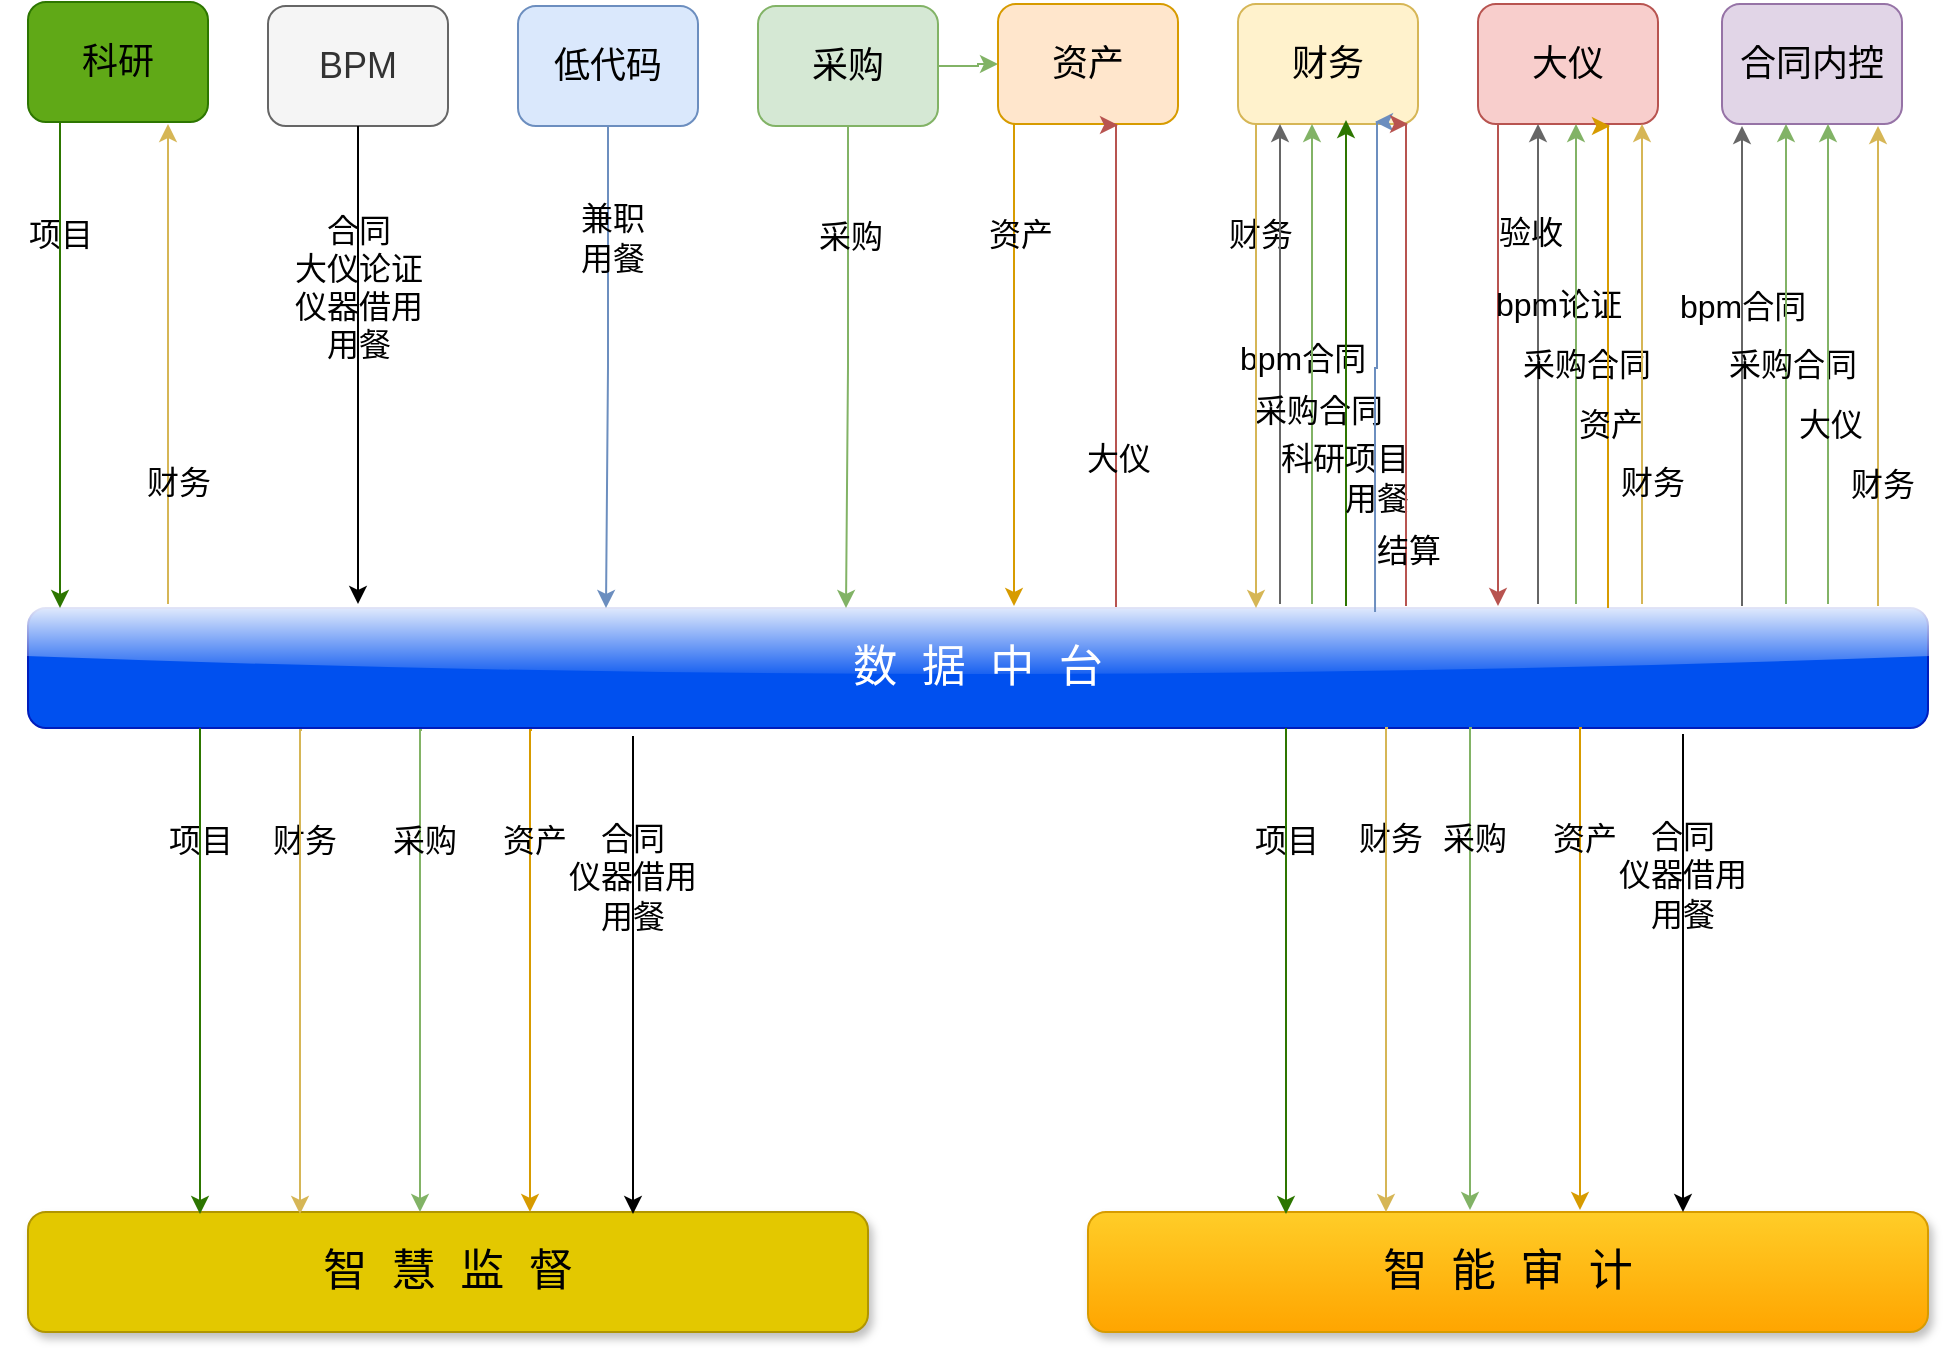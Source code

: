 <mxfile version="27.1.4">
  <diagram name="第 1 页" id="TJO86PZpqBDna9J1uv8z">
    <mxGraphModel dx="2381" dy="807" grid="1" gridSize="10" guides="1" tooltips="1" connect="1" arrows="1" fold="1" page="1" pageScale="1" pageWidth="827" pageHeight="1169" math="0" shadow="0">
      <root>
        <mxCell id="0" />
        <mxCell id="1" parent="0" />
        <mxCell id="7q78oG7grNPgOwieNx3w-1" value="BPM" style="rounded=1;whiteSpace=wrap;html=1;fillColor=#f5f5f5;fontColor=#333333;strokeColor=#666666;fontSize=18;" parent="1" vertex="1">
          <mxGeometry x="40" y="41" width="90" height="60" as="geometry" />
        </mxCell>
        <mxCell id="7q78oG7grNPgOwieNx3w-2" value="数&amp;nbsp; 据&amp;nbsp; 中&amp;nbsp; 台" style="rounded=1;whiteSpace=wrap;html=1;fillColor=#0050ef;fontColor=#ffffff;strokeColor=#001DBC;fontSize=22;glass=1;" parent="1" vertex="1">
          <mxGeometry x="-80" y="342" width="950" height="60" as="geometry" />
        </mxCell>
        <mxCell id="7q78oG7grNPgOwieNx3w-3" value="合同" style="text;html=1;align=center;verticalAlign=middle;resizable=0;points=[];autosize=1;strokeColor=none;fillColor=none;fontSize=14;" parent="1" vertex="1">
          <mxGeometry x="160" y="69" width="50" height="30" as="geometry" />
        </mxCell>
        <mxCell id="7q78oG7grNPgOwieNx3w-4" value="低代码" style="rounded=1;whiteSpace=wrap;html=1;fillColor=#dae8fc;strokeColor=#6c8ebf;fontSize=18;" parent="1" vertex="1">
          <mxGeometry x="165" y="41" width="90" height="60" as="geometry" />
        </mxCell>
        <mxCell id="7q78oG7grNPgOwieNx3w-5" value="合同&lt;div&gt;大仪论证&lt;/div&gt;&lt;div&gt;仪器借用&lt;/div&gt;&lt;div&gt;用餐&lt;br&gt;&lt;div&gt;&lt;br&gt;&lt;/div&gt;&lt;/div&gt;" style="text;html=1;align=center;verticalAlign=middle;resizable=0;points=[];autosize=1;strokeColor=none;fillColor=none;fontSize=16;" parent="1" vertex="1">
          <mxGeometry x="40" y="136" width="90" height="110" as="geometry" />
        </mxCell>
        <mxCell id="7q78oG7grNPgOwieNx3w-9" value="合同" style="text;html=1;align=center;verticalAlign=middle;resizable=0;points=[];autosize=1;strokeColor=none;fillColor=none;fontSize=14;" parent="1" vertex="1">
          <mxGeometry x="280" y="69" width="50" height="30" as="geometry" />
        </mxCell>
        <mxCell id="7q78oG7grNPgOwieNx3w-10" value="" style="edgeStyle=orthogonalEdgeStyle;rounded=0;orthogonalLoop=1;jettySize=auto;html=1;fillColor=#d5e8d4;strokeColor=#82b366;" parent="1" source="7q78oG7grNPgOwieNx3w-11" target="7q78oG7grNPgOwieNx3w-16" edge="1">
          <mxGeometry relative="1" as="geometry" />
        </mxCell>
        <mxCell id="7q78oG7grNPgOwieNx3w-11" value="采购" style="rounded=1;whiteSpace=wrap;html=1;fillColor=#d5e8d4;strokeColor=#82b366;fontSize=18;" parent="1" vertex="1">
          <mxGeometry x="285" y="41" width="90" height="60" as="geometry" />
        </mxCell>
        <mxCell id="7q78oG7grNPgOwieNx3w-15" value="合同" style="text;html=1;align=center;verticalAlign=middle;resizable=0;points=[];autosize=1;strokeColor=none;fillColor=none;fontSize=14;" parent="1" vertex="1">
          <mxGeometry x="400" y="68" width="50" height="30" as="geometry" />
        </mxCell>
        <mxCell id="7q78oG7grNPgOwieNx3w-16" value="资产" style="rounded=1;whiteSpace=wrap;html=1;fillColor=#ffe6cc;strokeColor=#d79b00;fontSize=18;" parent="1" vertex="1">
          <mxGeometry x="405" y="40" width="90" height="60" as="geometry" />
        </mxCell>
        <mxCell id="7q78oG7grNPgOwieNx3w-20" value="合同" style="text;html=1;align=center;verticalAlign=middle;resizable=0;points=[];autosize=1;strokeColor=none;fillColor=none;fontSize=14;" parent="1" vertex="1">
          <mxGeometry x="520" y="68" width="50" height="30" as="geometry" />
        </mxCell>
        <mxCell id="7q78oG7grNPgOwieNx3w-21" value="财务" style="rounded=1;whiteSpace=wrap;html=1;fillColor=#fff2cc;strokeColor=#d6b656;fontSize=18;" parent="1" vertex="1">
          <mxGeometry x="525" y="40" width="90" height="60" as="geometry" />
        </mxCell>
        <mxCell id="7q78oG7grNPgOwieNx3w-24" value="合同" style="text;html=1;align=center;verticalAlign=middle;resizable=0;points=[];autosize=1;strokeColor=none;fillColor=none;fontSize=14;" parent="1" vertex="1">
          <mxGeometry x="640" y="68" width="50" height="30" as="geometry" />
        </mxCell>
        <mxCell id="7q78oG7grNPgOwieNx3w-25" value="大仪" style="rounded=1;whiteSpace=wrap;html=1;fillColor=#f8cecc;strokeColor=#b85450;fontSize=18;" parent="1" vertex="1">
          <mxGeometry x="645" y="40" width="90" height="60" as="geometry" />
        </mxCell>
        <mxCell id="7q78oG7grNPgOwieNx3w-29" value="合同" style="text;html=1;align=center;verticalAlign=middle;resizable=0;points=[];autosize=1;strokeColor=none;fillColor=none;fontSize=14;" parent="1" vertex="1">
          <mxGeometry x="762" y="68" width="50" height="30" as="geometry" />
        </mxCell>
        <mxCell id="7q78oG7grNPgOwieNx3w-30" value="合同内控" style="rounded=1;whiteSpace=wrap;html=1;fillColor=#e1d5e7;strokeColor=#9673a6;fontSize=18;" parent="1" vertex="1">
          <mxGeometry x="767" y="40" width="90" height="60" as="geometry" />
        </mxCell>
        <mxCell id="7q78oG7grNPgOwieNx3w-34" style="edgeStyle=orthogonalEdgeStyle;rounded=0;orthogonalLoop=1;jettySize=auto;html=1;" parent="1" source="7q78oG7grNPgOwieNx3w-1" edge="1">
          <mxGeometry relative="1" as="geometry">
            <mxPoint x="85" y="340" as="targetPoint" />
          </mxGeometry>
        </mxCell>
        <mxCell id="7q78oG7grNPgOwieNx3w-35" value="财务" style="text;html=1;align=center;verticalAlign=middle;resizable=0;points=[];autosize=1;strokeColor=none;fillColor=default;fontSize=16;" parent="1" vertex="1">
          <mxGeometry x="506" y="140" width="60" height="30" as="geometry" />
        </mxCell>
        <mxCell id="7q78oG7grNPgOwieNx3w-36" style="edgeStyle=orthogonalEdgeStyle;rounded=0;orthogonalLoop=1;jettySize=auto;html=1;fillColor=#f5f5f5;strokeColor=#666666;" parent="1" edge="1">
          <mxGeometry relative="1" as="geometry">
            <mxPoint x="546" y="340" as="sourcePoint" />
            <mxPoint x="546" y="100" as="targetPoint" />
          </mxGeometry>
        </mxCell>
        <mxCell id="7q78oG7grNPgOwieNx3w-37" value="bpm合同" style="text;html=1;align=center;verticalAlign=middle;resizable=0;points=[];autosize=1;strokeColor=none;fillColor=none;fontSize=16;" parent="1" vertex="1">
          <mxGeometry x="512" y="202" width="90" height="30" as="geometry" />
        </mxCell>
        <mxCell id="7q78oG7grNPgOwieNx3w-38" style="edgeStyle=orthogonalEdgeStyle;rounded=0;orthogonalLoop=1;jettySize=auto;html=1;fillColor=#d5e8d4;strokeColor=#82b366;" parent="1" edge="1">
          <mxGeometry relative="1" as="geometry">
            <mxPoint x="562" y="340" as="sourcePoint" />
            <mxPoint x="562" y="100" as="targetPoint" />
          </mxGeometry>
        </mxCell>
        <mxCell id="7q78oG7grNPgOwieNx3w-39" value="采购合同" style="text;html=1;align=center;verticalAlign=middle;resizable=0;points=[];autosize=1;strokeColor=none;fillColor=none;fontSize=16;" parent="1" vertex="1">
          <mxGeometry x="520" y="228" width="90" height="30" as="geometry" />
        </mxCell>
        <mxCell id="7q78oG7grNPgOwieNx3w-7" value="" style="edgeStyle=orthogonalEdgeStyle;rounded=0;orthogonalLoop=1;jettySize=auto;html=1;entryX=0.057;entryY=0.027;entryDx=0;entryDy=0;entryPerimeter=0;fillColor=#dae8fc;strokeColor=#6c8ebf;" parent="1" source="7q78oG7grNPgOwieNx3w-4" edge="1">
          <mxGeometry relative="1" as="geometry">
            <mxPoint x="209" y="342" as="targetPoint" />
          </mxGeometry>
        </mxCell>
        <mxCell id="7q78oG7grNPgOwieNx3w-8" value="&lt;div&gt;兼职&lt;/div&gt;用餐" style="text;html=1;align=center;verticalAlign=middle;resizable=0;points=[];autosize=1;strokeColor=none;fillColor=none;fontSize=16;" parent="1" vertex="1">
          <mxGeometry x="182" y="132" width="60" height="50" as="geometry" />
        </mxCell>
        <mxCell id="7q78oG7grNPgOwieNx3w-13" value="" style="edgeStyle=orthogonalEdgeStyle;rounded=0;orthogonalLoop=1;jettySize=auto;html=1;entryX=0.057;entryY=0.027;entryDx=0;entryDy=0;entryPerimeter=0;fillColor=#d5e8d4;strokeColor=#82b366;" parent="1" source="7q78oG7grNPgOwieNx3w-11" edge="1">
          <mxGeometry relative="1" as="geometry">
            <mxPoint x="329" y="342" as="targetPoint" />
          </mxGeometry>
        </mxCell>
        <mxCell id="7q78oG7grNPgOwieNx3w-14" value="采购" style="text;html=1;align=center;verticalAlign=middle;resizable=0;points=[];autosize=1;strokeColor=none;fillColor=none;fontSize=16;" parent="1" vertex="1">
          <mxGeometry x="301" y="141" width="60" height="30" as="geometry" />
        </mxCell>
        <mxCell id="7q78oG7grNPgOwieNx3w-18" value="" style="edgeStyle=orthogonalEdgeStyle;rounded=0;orthogonalLoop=1;jettySize=auto;html=1;entryX=0.057;entryY=0.027;entryDx=0;entryDy=0;entryPerimeter=0;fillColor=#ffe6cc;strokeColor=#d79b00;" parent="1" edge="1">
          <mxGeometry relative="1" as="geometry">
            <mxPoint x="413" y="341" as="targetPoint" />
            <mxPoint x="414" y="100" as="sourcePoint" />
            <Array as="points">
              <mxPoint x="413" y="100" />
            </Array>
          </mxGeometry>
        </mxCell>
        <mxCell id="7q78oG7grNPgOwieNx3w-19" value="资产" style="text;html=1;align=center;verticalAlign=middle;resizable=0;points=[];autosize=1;strokeColor=none;fillColor=none;fontSize=16;" parent="1" vertex="1">
          <mxGeometry x="386" y="140" width="60" height="30" as="geometry" />
        </mxCell>
        <mxCell id="7q78oG7grNPgOwieNx3w-27" value="" style="edgeStyle=orthogonalEdgeStyle;rounded=0;orthogonalLoop=1;jettySize=auto;html=1;entryX=0.057;entryY=0.027;entryDx=0;entryDy=0;entryPerimeter=0;fillColor=#f8cecc;strokeColor=#b85450;" parent="1" edge="1">
          <mxGeometry relative="1" as="geometry">
            <mxPoint x="655" y="341" as="targetPoint" />
            <mxPoint x="656" y="100" as="sourcePoint" />
            <Array as="points">
              <mxPoint x="655" y="100" />
            </Array>
          </mxGeometry>
        </mxCell>
        <mxCell id="7q78oG7grNPgOwieNx3w-28" value="验收" style="text;html=1;align=center;verticalAlign=middle;resizable=0;points=[];autosize=1;strokeColor=none;fillColor=none;fontSize=16;" parent="1" vertex="1">
          <mxGeometry x="641" y="139" width="60" height="30" as="geometry" />
        </mxCell>
        <mxCell id="khLrELdHSYsUgajStxLo-1" style="edgeStyle=orthogonalEdgeStyle;rounded=0;orthogonalLoop=1;jettySize=auto;html=1;fillColor=#f5f5f5;strokeColor=#666666;" parent="1" edge="1">
          <mxGeometry relative="1" as="geometry">
            <mxPoint x="777" y="341" as="sourcePoint" />
            <mxPoint x="777" y="101" as="targetPoint" />
          </mxGeometry>
        </mxCell>
        <mxCell id="khLrELdHSYsUgajStxLo-2" value="bpm合同" style="text;html=1;align=center;verticalAlign=middle;resizable=0;points=[];autosize=1;strokeColor=none;fillColor=none;fontSize=16;" parent="1" vertex="1">
          <mxGeometry x="732" y="176" width="90" height="30" as="geometry" />
        </mxCell>
        <mxCell id="khLrELdHSYsUgajStxLo-3" style="edgeStyle=orthogonalEdgeStyle;rounded=0;orthogonalLoop=1;jettySize=auto;html=1;fillColor=#d5e8d4;strokeColor=#82b366;" parent="1" edge="1">
          <mxGeometry relative="1" as="geometry">
            <mxPoint x="799" y="340" as="sourcePoint" />
            <mxPoint x="799" y="100" as="targetPoint" />
          </mxGeometry>
        </mxCell>
        <mxCell id="khLrELdHSYsUgajStxLo-4" value="采购合同" style="text;html=1;align=center;verticalAlign=middle;resizable=0;points=[];autosize=1;strokeColor=none;fillColor=none;fontSize=16;" parent="1" vertex="1">
          <mxGeometry x="757" y="205" width="90" height="30" as="geometry" />
        </mxCell>
        <mxCell id="khLrELdHSYsUgajStxLo-5" style="edgeStyle=orthogonalEdgeStyle;rounded=0;orthogonalLoop=1;jettySize=auto;html=1;fillColor=#d5e8d4;strokeColor=#82b366;" parent="1" edge="1">
          <mxGeometry relative="1" as="geometry">
            <mxPoint x="820" y="340" as="sourcePoint" />
            <mxPoint x="820" y="100" as="targetPoint" />
          </mxGeometry>
        </mxCell>
        <mxCell id="khLrELdHSYsUgajStxLo-6" value="大仪" style="text;html=1;align=center;verticalAlign=middle;resizable=0;points=[];autosize=1;strokeColor=none;fillColor=none;fontSize=16;" parent="1" vertex="1">
          <mxGeometry x="791" y="235" width="60" height="30" as="geometry" />
        </mxCell>
        <mxCell id="khLrELdHSYsUgajStxLo-9" value="智&amp;nbsp; 慧&amp;nbsp; 监&amp;nbsp; 督" style="html=1;fontSize=22;fillColor=#e3c800;strokeColor=#B09500;fontColor=#000000;rounded=1;glass=0;shadow=1;whiteSpace=wrap;" parent="1" vertex="1">
          <mxGeometry x="-80" y="644" width="420" height="60" as="geometry" />
        </mxCell>
        <mxCell id="khLrELdHSYsUgajStxLo-12" value="智&amp;nbsp; 能&amp;nbsp; 审&amp;nbsp; 计" style="whiteSpace=wrap;html=1;fontSize=22;fillColor=#ffcd28;strokeColor=#d79b00;rounded=1;glass=0;shadow=1;gradientColor=#ffa500;" parent="1" vertex="1">
          <mxGeometry x="450" y="644" width="420" height="60" as="geometry" />
        </mxCell>
        <mxCell id="khLrELdHSYsUgajStxLo-14" value="科研" style="rounded=1;whiteSpace=wrap;html=1;fillColor=#60a917;fontColor=#000000;strokeColor=#2D7600;fontSize=18;" parent="1" vertex="1">
          <mxGeometry x="-80" y="39" width="90" height="60" as="geometry" />
        </mxCell>
        <mxCell id="khLrELdHSYsUgajStxLo-15" value="项目" style="text;html=1;align=center;verticalAlign=middle;resizable=0;points=[];autosize=1;strokeColor=none;fillColor=none;fontSize=16;" parent="1" vertex="1">
          <mxGeometry x="-94" y="140" width="60" height="30" as="geometry" />
        </mxCell>
        <mxCell id="khLrELdHSYsUgajStxLo-16" style="edgeStyle=orthogonalEdgeStyle;rounded=0;orthogonalLoop=1;jettySize=auto;html=1;entryX=0.137;entryY=0.027;entryDx=0;entryDy=0;entryPerimeter=0;fillColor=#60a917;strokeColor=#2D7600;" parent="1" edge="1">
          <mxGeometry relative="1" as="geometry">
            <mxPoint x="-64" y="342" as="targetPoint" />
            <mxPoint x="-64" y="99" as="sourcePoint" />
          </mxGeometry>
        </mxCell>
        <mxCell id="khLrELdHSYsUgajStxLo-17" style="edgeStyle=orthogonalEdgeStyle;rounded=0;orthogonalLoop=1;jettySize=auto;html=1;fillColor=#fff2cc;strokeColor=#d6b656;" parent="1" edge="1">
          <mxGeometry relative="1" as="geometry">
            <mxPoint x="-10" y="340" as="sourcePoint" />
            <mxPoint x="-10" y="100" as="targetPoint" />
          </mxGeometry>
        </mxCell>
        <mxCell id="khLrELdHSYsUgajStxLo-18" value="财务" style="text;html=1;align=center;verticalAlign=middle;resizable=0;points=[];autosize=1;strokeColor=none;fillColor=none;fontSize=16;" parent="1" vertex="1">
          <mxGeometry x="-35" y="264" width="60" height="30" as="geometry" />
        </mxCell>
        <mxCell id="khLrELdHSYsUgajStxLo-19" style="edgeStyle=orthogonalEdgeStyle;rounded=0;orthogonalLoop=1;jettySize=auto;html=1;entryX=0.137;entryY=0.027;entryDx=0;entryDy=0;entryPerimeter=0;fillColor=#60a917;strokeColor=#2D7600;" parent="1" edge="1">
          <mxGeometry relative="1" as="geometry">
            <mxPoint x="579" y="98" as="targetPoint" />
            <mxPoint x="579" y="341" as="sourcePoint" />
          </mxGeometry>
        </mxCell>
        <mxCell id="khLrELdHSYsUgajStxLo-24" style="edgeStyle=orthogonalEdgeStyle;rounded=0;orthogonalLoop=1;jettySize=auto;html=1;fillColor=#f5f5f5;strokeColor=#666666;" parent="1" edge="1">
          <mxGeometry relative="1" as="geometry">
            <mxPoint x="675" y="340" as="sourcePoint" />
            <mxPoint x="675" y="100" as="targetPoint" />
          </mxGeometry>
        </mxCell>
        <mxCell id="khLrELdHSYsUgajStxLo-25" value="bpm论证" style="text;html=1;align=center;verticalAlign=middle;resizable=0;points=[];autosize=1;strokeColor=none;fillColor=none;fontSize=16;" parent="1" vertex="1">
          <mxGeometry x="640" y="175" width="90" height="30" as="geometry" />
        </mxCell>
        <mxCell id="khLrELdHSYsUgajStxLo-26" style="edgeStyle=orthogonalEdgeStyle;rounded=0;orthogonalLoop=1;jettySize=auto;html=1;fillColor=#d5e8d4;strokeColor=#82b366;" parent="1" edge="1">
          <mxGeometry relative="1" as="geometry">
            <mxPoint x="694" y="340" as="sourcePoint" />
            <mxPoint x="694" y="100" as="targetPoint" />
          </mxGeometry>
        </mxCell>
        <mxCell id="khLrELdHSYsUgajStxLo-27" value="采购合同" style="text;html=1;align=center;verticalAlign=middle;resizable=0;points=[];autosize=1;strokeColor=none;fillColor=none;fontSize=16;" parent="1" vertex="1">
          <mxGeometry x="654" y="205" width="90" height="30" as="geometry" />
        </mxCell>
        <mxCell id="7q78oG7grNPgOwieNx3w-23" value="" style="edgeStyle=orthogonalEdgeStyle;rounded=0;orthogonalLoop=1;jettySize=auto;html=1;entryX=0.057;entryY=0.027;entryDx=0;entryDy=0;entryPerimeter=0;fillColor=#fff2cc;strokeColor=#d6b656;" parent="1" edge="1">
          <mxGeometry relative="1" as="geometry">
            <mxPoint x="534" y="342" as="targetPoint" />
            <mxPoint x="535" y="100" as="sourcePoint" />
            <Array as="points">
              <mxPoint x="534" y="100" />
            </Array>
          </mxGeometry>
        </mxCell>
        <mxCell id="khLrELdHSYsUgajStxLo-20" value="科研项目" style="text;html=1;align=center;verticalAlign=middle;resizable=0;points=[];autosize=1;strokeColor=none;fillColor=none;fontSize=16;" parent="1" vertex="1">
          <mxGeometry x="533" y="252" width="90" height="30" as="geometry" />
        </mxCell>
        <mxCell id="khLrELdHSYsUgajStxLo-28" value="" style="edgeStyle=orthogonalEdgeStyle;rounded=0;orthogonalLoop=1;jettySize=auto;html=1;fillColor=#dae8fc;strokeColor=#6c8ebf;entryX=0.833;entryY=1;entryDx=0;entryDy=0;entryPerimeter=0;" parent="1" edge="1">
          <mxGeometry relative="1" as="geometry">
            <mxPoint x="593.49" y="99" as="targetPoint" />
            <mxPoint x="593.52" y="344" as="sourcePoint" />
            <Array as="points">
              <mxPoint x="593.52" y="222" />
              <mxPoint x="594.52" y="222" />
            </Array>
          </mxGeometry>
        </mxCell>
        <mxCell id="khLrELdHSYsUgajStxLo-29" value="用餐" style="text;html=1;align=center;verticalAlign=middle;resizable=0;points=[];autosize=1;strokeColor=none;fillColor=none;fontSize=16;" parent="1" vertex="1">
          <mxGeometry x="564" y="272" width="60" height="30" as="geometry" />
        </mxCell>
        <mxCell id="khLrELdHSYsUgajStxLo-33" value="" style="edgeStyle=orthogonalEdgeStyle;rounded=0;orthogonalLoop=1;jettySize=auto;html=1;entryX=0.057;entryY=0.027;entryDx=0;entryDy=0;entryPerimeter=0;fillColor=#f8cecc;strokeColor=#b85450;" parent="1" edge="1">
          <mxGeometry relative="1" as="geometry">
            <mxPoint x="465" y="100.5" as="targetPoint" />
            <mxPoint x="464" y="341.5" as="sourcePoint" />
            <Array as="points">
              <mxPoint x="464" y="100.5" />
            </Array>
          </mxGeometry>
        </mxCell>
        <mxCell id="khLrELdHSYsUgajStxLo-34" value="大仪" style="text;html=1;align=center;verticalAlign=middle;resizable=0;points=[];autosize=1;strokeColor=none;fillColor=none;fontSize=16;" parent="1" vertex="1">
          <mxGeometry x="435" y="252" width="60" height="30" as="geometry" />
        </mxCell>
        <mxCell id="khLrELdHSYsUgajStxLo-36" value="" style="edgeStyle=orthogonalEdgeStyle;rounded=0;orthogonalLoop=1;jettySize=auto;html=1;entryX=0.057;entryY=0.027;entryDx=0;entryDy=0;entryPerimeter=0;fillColor=#ffe6cc;strokeColor=#d79b00;" parent="1" edge="1">
          <mxGeometry relative="1" as="geometry">
            <mxPoint x="711" y="101" as="targetPoint" />
            <mxPoint x="710" y="342" as="sourcePoint" />
            <Array as="points">
              <mxPoint x="710" y="101" />
            </Array>
          </mxGeometry>
        </mxCell>
        <mxCell id="khLrELdHSYsUgajStxLo-37" value="资产" style="text;html=1;align=center;verticalAlign=middle;resizable=0;points=[];autosize=1;strokeColor=none;fillColor=none;fontSize=16;" parent="1" vertex="1">
          <mxGeometry x="681" y="235" width="60" height="30" as="geometry" />
        </mxCell>
        <mxCell id="khLrELdHSYsUgajStxLo-38" style="edgeStyle=orthogonalEdgeStyle;rounded=0;orthogonalLoop=1;jettySize=auto;html=1;fillColor=#fff2cc;strokeColor=#d6b656;" parent="1" edge="1">
          <mxGeometry relative="1" as="geometry">
            <mxPoint x="727" y="340" as="sourcePoint" />
            <mxPoint x="727" y="100" as="targetPoint" />
          </mxGeometry>
        </mxCell>
        <mxCell id="khLrELdHSYsUgajStxLo-39" value="财务" style="text;html=1;align=center;verticalAlign=middle;resizable=0;points=[];autosize=1;strokeColor=none;fillColor=none;fontSize=16;" parent="1" vertex="1">
          <mxGeometry x="702" y="264" width="60" height="30" as="geometry" />
        </mxCell>
        <mxCell id="khLrELdHSYsUgajStxLo-40" style="edgeStyle=orthogonalEdgeStyle;rounded=0;orthogonalLoop=1;jettySize=auto;html=1;fillColor=#fff2cc;strokeColor=#d6b656;" parent="1" edge="1">
          <mxGeometry relative="1" as="geometry">
            <mxPoint x="845" y="341" as="sourcePoint" />
            <mxPoint x="845" y="101" as="targetPoint" />
          </mxGeometry>
        </mxCell>
        <mxCell id="khLrELdHSYsUgajStxLo-41" value="财务" style="text;html=1;align=center;verticalAlign=middle;resizable=0;points=[];autosize=1;strokeColor=none;fillColor=none;fontSize=16;" parent="1" vertex="1">
          <mxGeometry x="817" y="265" width="60" height="30" as="geometry" />
        </mxCell>
        <mxCell id="khLrELdHSYsUgajStxLo-42" value="" style="edgeStyle=orthogonalEdgeStyle;rounded=0;orthogonalLoop=1;jettySize=auto;html=1;entryX=0.057;entryY=0.027;entryDx=0;entryDy=0;entryPerimeter=0;fillColor=#f8cecc;strokeColor=#b85450;" parent="1" edge="1">
          <mxGeometry relative="1" as="geometry">
            <mxPoint x="610" y="100" as="targetPoint" />
            <mxPoint x="609" y="341" as="sourcePoint" />
            <Array as="points">
              <mxPoint x="609" y="100" />
            </Array>
          </mxGeometry>
        </mxCell>
        <mxCell id="khLrELdHSYsUgajStxLo-43" value="结算" style="text;html=1;align=center;verticalAlign=middle;resizable=0;points=[];autosize=1;strokeColor=none;fillColor=none;fontSize=16;" parent="1" vertex="1">
          <mxGeometry x="580" y="297.5" width="60" height="30" as="geometry" />
        </mxCell>
        <mxCell id="khLrELdHSYsUgajStxLo-44" value="财务" style="text;html=1;align=center;verticalAlign=middle;resizable=0;points=[];autosize=1;strokeColor=none;fillColor=default;fontSize=16;" parent="1" vertex="1">
          <mxGeometry x="28" y="443" width="60" height="30" as="geometry" />
        </mxCell>
        <mxCell id="khLrELdHSYsUgajStxLo-45" value="" style="edgeStyle=orthogonalEdgeStyle;rounded=0;orthogonalLoop=1;jettySize=auto;html=1;entryX=0.057;entryY=0.027;entryDx=0;entryDy=0;entryPerimeter=0;fillColor=#fff2cc;strokeColor=#d6b656;" parent="1" edge="1">
          <mxGeometry relative="1" as="geometry">
            <mxPoint x="56" y="645" as="targetPoint" />
            <mxPoint x="57" y="403" as="sourcePoint" />
            <Array as="points">
              <mxPoint x="56" y="403" />
            </Array>
          </mxGeometry>
        </mxCell>
        <mxCell id="khLrELdHSYsUgajStxLo-46" value="财务" style="text;html=1;align=center;verticalAlign=middle;resizable=0;points=[];autosize=1;strokeColor=none;fillColor=default;fontSize=16;" parent="1" vertex="1">
          <mxGeometry x="571" y="442" width="60" height="30" as="geometry" />
        </mxCell>
        <mxCell id="khLrELdHSYsUgajStxLo-47" value="" style="edgeStyle=orthogonalEdgeStyle;rounded=0;orthogonalLoop=1;jettySize=auto;html=1;entryX=0.057;entryY=0.027;entryDx=0;entryDy=0;entryPerimeter=0;fillColor=#fff2cc;strokeColor=#d6b656;" parent="1" edge="1">
          <mxGeometry relative="1" as="geometry">
            <mxPoint x="599" y="644" as="targetPoint" />
            <mxPoint x="600" y="402" as="sourcePoint" />
            <Array as="points">
              <mxPoint x="599" y="402" />
            </Array>
          </mxGeometry>
        </mxCell>
        <mxCell id="khLrELdHSYsUgajStxLo-48" value="项目" style="text;html=1;align=center;verticalAlign=middle;resizable=0;points=[];autosize=1;strokeColor=none;fillColor=none;fontSize=16;" parent="1" vertex="1">
          <mxGeometry x="-24" y="443" width="60" height="30" as="geometry" />
        </mxCell>
        <mxCell id="khLrELdHSYsUgajStxLo-49" style="edgeStyle=orthogonalEdgeStyle;rounded=0;orthogonalLoop=1;jettySize=auto;html=1;entryX=0.137;entryY=0.027;entryDx=0;entryDy=0;entryPerimeter=0;fillColor=#60a917;strokeColor=#2D7600;" parent="1" edge="1">
          <mxGeometry relative="1" as="geometry">
            <mxPoint x="6" y="645" as="targetPoint" />
            <mxPoint x="6" y="402" as="sourcePoint" />
          </mxGeometry>
        </mxCell>
        <mxCell id="khLrELdHSYsUgajStxLo-50" value="项目" style="text;html=1;align=center;verticalAlign=middle;resizable=0;points=[];autosize=1;strokeColor=none;fillColor=none;fontSize=16;" parent="1" vertex="1">
          <mxGeometry x="519" y="443" width="60" height="30" as="geometry" />
        </mxCell>
        <mxCell id="khLrELdHSYsUgajStxLo-51" style="edgeStyle=orthogonalEdgeStyle;rounded=0;orthogonalLoop=1;jettySize=auto;html=1;entryX=0.137;entryY=0.027;entryDx=0;entryDy=0;entryPerimeter=0;fillColor=#60a917;strokeColor=#2D7600;" parent="1" edge="1">
          <mxGeometry relative="1" as="geometry">
            <mxPoint x="549" y="645" as="targetPoint" />
            <mxPoint x="549" y="402" as="sourcePoint" />
          </mxGeometry>
        </mxCell>
        <mxCell id="khLrELdHSYsUgajStxLo-52" value="" style="edgeStyle=orthogonalEdgeStyle;rounded=0;orthogonalLoop=1;jettySize=auto;html=1;entryX=0.057;entryY=0.027;entryDx=0;entryDy=0;entryPerimeter=0;fillColor=#ffe6cc;strokeColor=#d79b00;" parent="1" edge="1">
          <mxGeometry relative="1" as="geometry">
            <mxPoint x="696" y="643" as="targetPoint" />
            <mxPoint x="697" y="402" as="sourcePoint" />
            <Array as="points">
              <mxPoint x="696" y="402" />
            </Array>
          </mxGeometry>
        </mxCell>
        <mxCell id="khLrELdHSYsUgajStxLo-53" value="资产" style="text;html=1;align=center;verticalAlign=middle;resizable=0;points=[];autosize=1;strokeColor=none;fillColor=none;fontSize=16;" parent="1" vertex="1">
          <mxGeometry x="668" y="442" width="60" height="30" as="geometry" />
        </mxCell>
        <mxCell id="khLrELdHSYsUgajStxLo-54" style="edgeStyle=orthogonalEdgeStyle;rounded=0;orthogonalLoop=1;jettySize=auto;html=1;" parent="1" edge="1">
          <mxGeometry relative="1" as="geometry">
            <mxPoint x="747.5" y="405" as="sourcePoint" />
            <mxPoint x="747.5" y="644" as="targetPoint" />
          </mxGeometry>
        </mxCell>
        <mxCell id="khLrELdHSYsUgajStxLo-55" value="合同&lt;div&gt;&lt;span style=&quot;background-color: transparent; color: light-dark(rgb(0, 0, 0), rgb(255, 255, 255));&quot;&gt;仪器借用&lt;/span&gt;&lt;/div&gt;&lt;div&gt;&lt;span style=&quot;background-color: transparent; color: light-dark(rgb(0, 0, 0), rgb(255, 255, 255));&quot;&gt;用餐&lt;/span&gt;&lt;/div&gt;&lt;div&gt;&lt;span style=&quot;background-color: transparent; color: light-dark(rgb(0, 0, 0), rgb(255, 255, 255));&quot;&gt;&lt;br&gt;&lt;/span&gt;&lt;/div&gt;" style="text;html=1;align=center;verticalAlign=middle;resizable=0;points=[];autosize=1;strokeColor=none;fillColor=none;fontSize=16;" parent="1" vertex="1">
          <mxGeometry x="702" y="440" width="90" height="90" as="geometry" />
        </mxCell>
        <mxCell id="khLrELdHSYsUgajStxLo-58" value="" style="edgeStyle=orthogonalEdgeStyle;rounded=0;orthogonalLoop=1;jettySize=auto;html=1;entryX=0.057;entryY=0.027;entryDx=0;entryDy=0;entryPerimeter=0;fillColor=#d5e8d4;strokeColor=#82b366;" parent="1" edge="1">
          <mxGeometry relative="1" as="geometry">
            <mxPoint x="641" y="643" as="targetPoint" />
            <mxPoint x="642" y="402" as="sourcePoint" />
            <Array as="points">
              <mxPoint x="641" y="402" />
            </Array>
          </mxGeometry>
        </mxCell>
        <mxCell id="khLrELdHSYsUgajStxLo-59" value="采购" style="text;html=1;align=center;verticalAlign=middle;resizable=0;points=[];autosize=1;strokeColor=none;fillColor=none;fontSize=16;" parent="1" vertex="1">
          <mxGeometry x="613" y="442" width="60" height="30" as="geometry" />
        </mxCell>
        <mxCell id="khLrELdHSYsUgajStxLo-63" value="" style="edgeStyle=orthogonalEdgeStyle;rounded=0;orthogonalLoop=1;jettySize=auto;html=1;entryX=0.057;entryY=0.027;entryDx=0;entryDy=0;entryPerimeter=0;fillColor=#ffe6cc;strokeColor=#d79b00;" parent="1" edge="1">
          <mxGeometry relative="1" as="geometry">
            <mxPoint x="171" y="644" as="targetPoint" />
            <mxPoint x="172" y="403" as="sourcePoint" />
            <Array as="points">
              <mxPoint x="171" y="403" />
            </Array>
          </mxGeometry>
        </mxCell>
        <mxCell id="khLrELdHSYsUgajStxLo-64" value="资产" style="text;html=1;align=center;verticalAlign=middle;resizable=0;points=[];autosize=1;strokeColor=none;fillColor=none;fontSize=16;" parent="1" vertex="1">
          <mxGeometry x="143" y="443" width="60" height="30" as="geometry" />
        </mxCell>
        <mxCell id="khLrELdHSYsUgajStxLo-65" style="edgeStyle=orthogonalEdgeStyle;rounded=0;orthogonalLoop=1;jettySize=auto;html=1;" parent="1" edge="1">
          <mxGeometry relative="1" as="geometry">
            <mxPoint x="222.5" y="406" as="sourcePoint" />
            <mxPoint x="222.5" y="645" as="targetPoint" />
          </mxGeometry>
        </mxCell>
        <mxCell id="khLrELdHSYsUgajStxLo-66" value="合同&lt;div&gt;&lt;span style=&quot;background-color: transparent; color: light-dark(rgb(0, 0, 0), rgb(255, 255, 255));&quot;&gt;仪器借用&lt;/span&gt;&lt;/div&gt;&lt;div&gt;&lt;span style=&quot;background-color: transparent; color: light-dark(rgb(0, 0, 0), rgb(255, 255, 255));&quot;&gt;用餐&lt;/span&gt;&lt;/div&gt;&lt;div&gt;&lt;span style=&quot;background-color: transparent; color: light-dark(rgb(0, 0, 0), rgb(255, 255, 255));&quot;&gt;&lt;br&gt;&lt;/span&gt;&lt;/div&gt;" style="text;html=1;align=center;verticalAlign=middle;resizable=0;points=[];autosize=1;strokeColor=none;fillColor=none;fontSize=16;" parent="1" vertex="1">
          <mxGeometry x="177" y="441" width="90" height="90" as="geometry" />
        </mxCell>
        <mxCell id="khLrELdHSYsUgajStxLo-67" value="" style="edgeStyle=orthogonalEdgeStyle;rounded=0;orthogonalLoop=1;jettySize=auto;html=1;entryX=0.057;entryY=0.027;entryDx=0;entryDy=0;entryPerimeter=0;fillColor=#d5e8d4;strokeColor=#82b366;" parent="1" edge="1">
          <mxGeometry relative="1" as="geometry">
            <mxPoint x="116" y="644" as="targetPoint" />
            <mxPoint x="117" y="403" as="sourcePoint" />
            <Array as="points">
              <mxPoint x="116" y="403" />
            </Array>
          </mxGeometry>
        </mxCell>
        <mxCell id="khLrELdHSYsUgajStxLo-68" value="采购" style="text;html=1;align=center;verticalAlign=middle;resizable=0;points=[];autosize=1;strokeColor=none;fillColor=none;fontSize=16;" parent="1" vertex="1">
          <mxGeometry x="88" y="443" width="60" height="30" as="geometry" />
        </mxCell>
      </root>
    </mxGraphModel>
  </diagram>
</mxfile>
